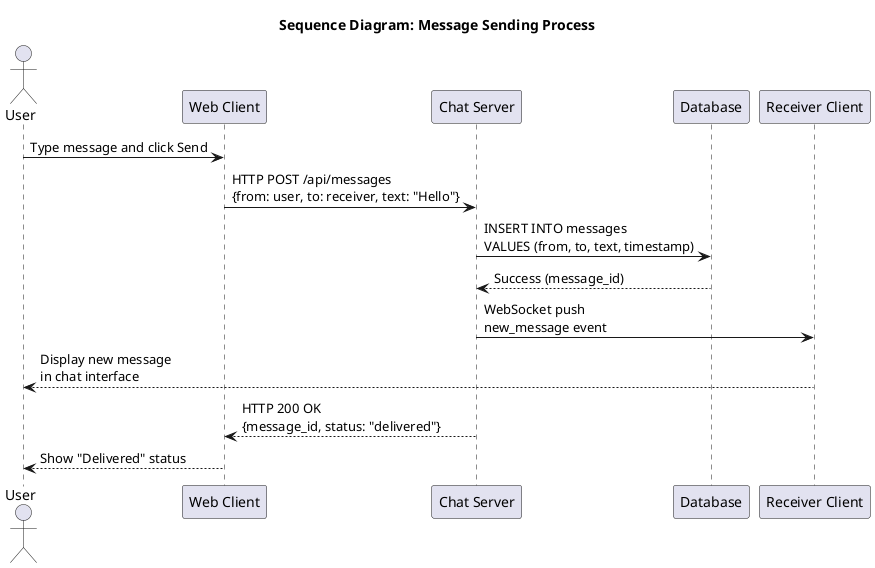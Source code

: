@startuml
title Sequence Diagram: Message Sending Process

actor User as U
participant "Web Client" as C
participant "Chat Server" as S
participant "Database" as DB
participant "Receiver Client" as RC

U -> C: Type message and click Send
C -> S: HTTP POST /api/messages\n{from: user, to: receiver, text: "Hello"}
S -> DB: INSERT INTO messages\nVALUES (from, to, text, timestamp)
DB --> S: Success (message_id)
S -> RC: WebSocket push\nnew_message event
RC --> U: Display new message\nin chat interface
S --> C: HTTP 200 OK\n{message_id, status: "delivered"}
C --> U: Show "Delivered" status

@enduml